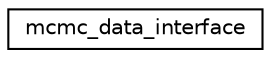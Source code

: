 digraph "Graphical Class Hierarchy"
{
  edge [fontname="Helvetica",fontsize="10",labelfontname="Helvetica",labelfontsize="10"];
  node [fontname="Helvetica",fontsize="10",shape=record];
  rankdir="LR";
  Node0 [label="mcmc_data_interface",height=0.2,width=0.4,color="black", fillcolor="white", style="filled",URL="$d6/d96/classmcmc__data__interface.html"];
}
